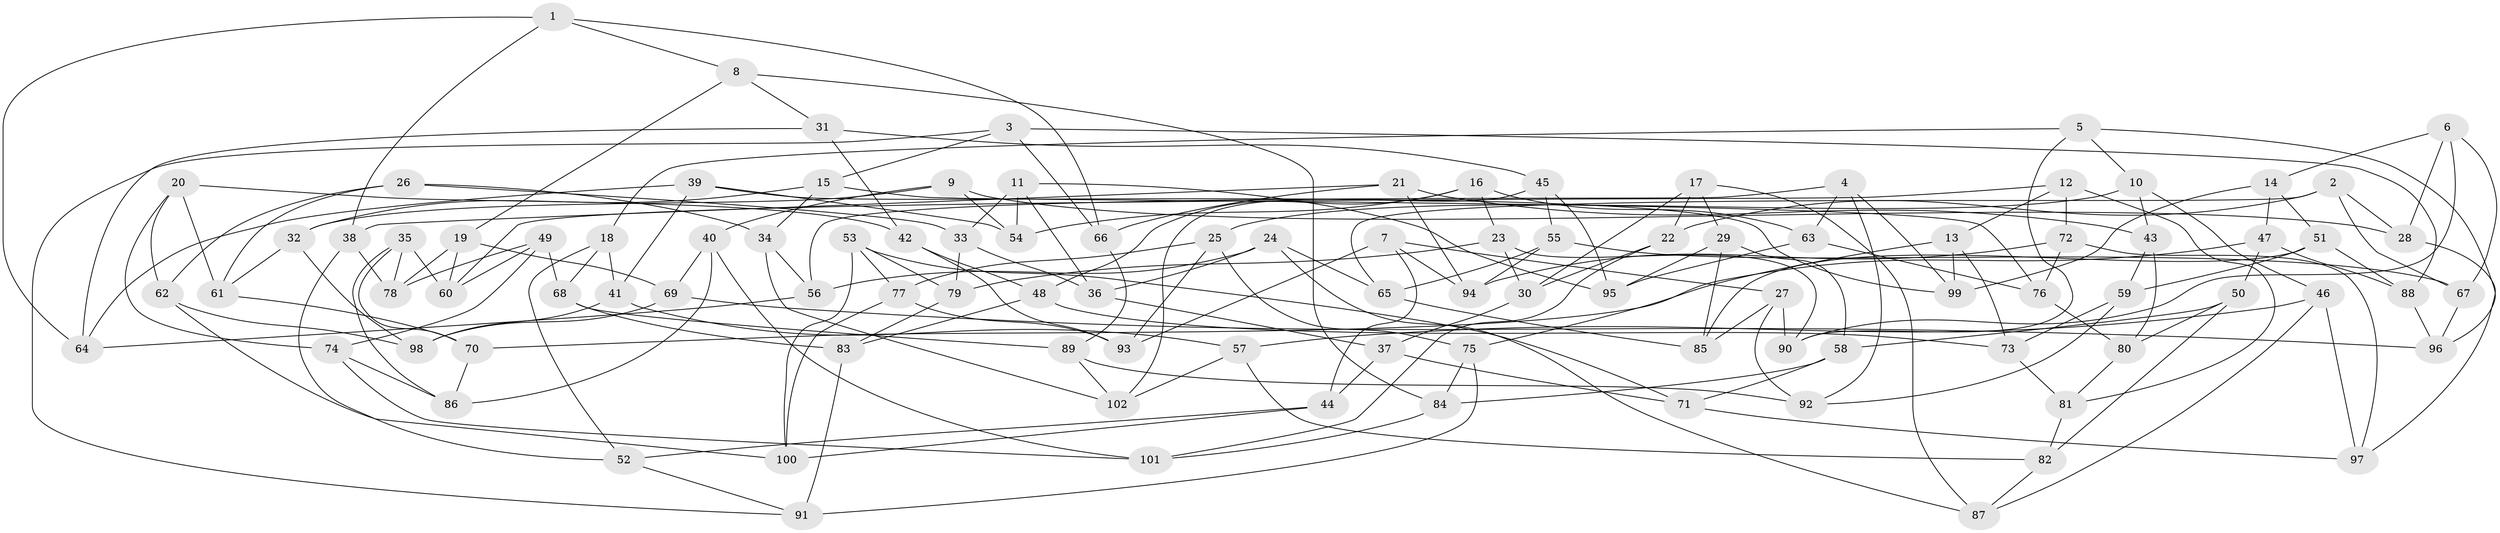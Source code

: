 // Generated by graph-tools (version 1.1) at 2025/38/03/09/25 02:38:12]
// undirected, 102 vertices, 204 edges
graph export_dot {
graph [start="1"]
  node [color=gray90,style=filled];
  1;
  2;
  3;
  4;
  5;
  6;
  7;
  8;
  9;
  10;
  11;
  12;
  13;
  14;
  15;
  16;
  17;
  18;
  19;
  20;
  21;
  22;
  23;
  24;
  25;
  26;
  27;
  28;
  29;
  30;
  31;
  32;
  33;
  34;
  35;
  36;
  37;
  38;
  39;
  40;
  41;
  42;
  43;
  44;
  45;
  46;
  47;
  48;
  49;
  50;
  51;
  52;
  53;
  54;
  55;
  56;
  57;
  58;
  59;
  60;
  61;
  62;
  63;
  64;
  65;
  66;
  67;
  68;
  69;
  70;
  71;
  72;
  73;
  74;
  75;
  76;
  77;
  78;
  79;
  80;
  81;
  82;
  83;
  84;
  85;
  86;
  87;
  88;
  89;
  90;
  91;
  92;
  93;
  94;
  95;
  96;
  97;
  98;
  99;
  100;
  101;
  102;
  1 -- 66;
  1 -- 8;
  1 -- 64;
  1 -- 38;
  2 -- 65;
  2 -- 22;
  2 -- 67;
  2 -- 28;
  3 -- 91;
  3 -- 15;
  3 -- 88;
  3 -- 66;
  4 -- 92;
  4 -- 99;
  4 -- 63;
  4 -- 56;
  5 -- 10;
  5 -- 90;
  5 -- 96;
  5 -- 18;
  6 -- 90;
  6 -- 67;
  6 -- 28;
  6 -- 14;
  7 -- 27;
  7 -- 94;
  7 -- 44;
  7 -- 93;
  8 -- 84;
  8 -- 31;
  8 -- 19;
  9 -- 28;
  9 -- 54;
  9 -- 40;
  9 -- 32;
  10 -- 46;
  10 -- 25;
  10 -- 43;
  11 -- 33;
  11 -- 54;
  11 -- 95;
  11 -- 36;
  12 -- 13;
  12 -- 60;
  12 -- 81;
  12 -- 72;
  13 -- 75;
  13 -- 99;
  13 -- 73;
  14 -- 99;
  14 -- 51;
  14 -- 47;
  15 -- 32;
  15 -- 76;
  15 -- 34;
  16 -- 63;
  16 -- 48;
  16 -- 23;
  16 -- 54;
  17 -- 87;
  17 -- 29;
  17 -- 30;
  17 -- 22;
  18 -- 41;
  18 -- 52;
  18 -- 68;
  19 -- 78;
  19 -- 60;
  19 -- 69;
  20 -- 61;
  20 -- 74;
  20 -- 62;
  20 -- 42;
  21 -- 94;
  21 -- 66;
  21 -- 43;
  21 -- 38;
  22 -- 101;
  22 -- 30;
  23 -- 90;
  23 -- 30;
  23 -- 79;
  24 -- 36;
  24 -- 56;
  24 -- 65;
  24 -- 87;
  25 -- 77;
  25 -- 93;
  25 -- 75;
  26 -- 33;
  26 -- 34;
  26 -- 62;
  26 -- 61;
  27 -- 92;
  27 -- 85;
  27 -- 90;
  28 -- 97;
  29 -- 58;
  29 -- 85;
  29 -- 95;
  30 -- 37;
  31 -- 42;
  31 -- 64;
  31 -- 45;
  32 -- 98;
  32 -- 61;
  33 -- 79;
  33 -- 36;
  34 -- 102;
  34 -- 56;
  35 -- 60;
  35 -- 86;
  35 -- 78;
  35 -- 70;
  36 -- 37;
  37 -- 44;
  37 -- 71;
  38 -- 52;
  38 -- 78;
  39 -- 64;
  39 -- 54;
  39 -- 99;
  39 -- 41;
  40 -- 69;
  40 -- 86;
  40 -- 101;
  41 -- 98;
  41 -- 57;
  42 -- 93;
  42 -- 48;
  43 -- 80;
  43 -- 59;
  44 -- 52;
  44 -- 100;
  45 -- 95;
  45 -- 102;
  45 -- 55;
  46 -- 57;
  46 -- 97;
  46 -- 87;
  47 -- 50;
  47 -- 88;
  47 -- 70;
  48 -- 73;
  48 -- 83;
  49 -- 60;
  49 -- 74;
  49 -- 68;
  49 -- 78;
  50 -- 82;
  50 -- 80;
  50 -- 58;
  51 -- 88;
  51 -- 85;
  51 -- 59;
  52 -- 91;
  53 -- 100;
  53 -- 79;
  53 -- 71;
  53 -- 77;
  55 -- 67;
  55 -- 94;
  55 -- 65;
  56 -- 64;
  57 -- 82;
  57 -- 102;
  58 -- 84;
  58 -- 71;
  59 -- 73;
  59 -- 92;
  61 -- 70;
  62 -- 100;
  62 -- 98;
  63 -- 95;
  63 -- 76;
  65 -- 85;
  66 -- 89;
  67 -- 96;
  68 -- 89;
  68 -- 83;
  69 -- 96;
  69 -- 98;
  70 -- 86;
  71 -- 97;
  72 -- 76;
  72 -- 94;
  72 -- 97;
  73 -- 81;
  74 -- 101;
  74 -- 86;
  75 -- 84;
  75 -- 91;
  76 -- 80;
  77 -- 100;
  77 -- 93;
  79 -- 83;
  80 -- 81;
  81 -- 82;
  82 -- 87;
  83 -- 91;
  84 -- 101;
  88 -- 96;
  89 -- 102;
  89 -- 92;
}
